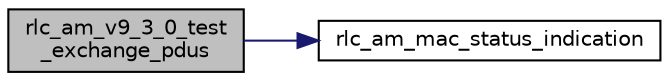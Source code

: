 digraph "rlc_am_v9_3_0_test_exchange_pdus"
{
 // LATEX_PDF_SIZE
  edge [fontname="Helvetica",fontsize="10",labelfontname="Helvetica",labelfontsize="10"];
  node [fontname="Helvetica",fontsize="10",shape=record];
  rankdir="LR";
  Node1 [label="rlc_am_v9_3_0_test\l_exchange_pdus",height=0.2,width=0.4,color="black", fillcolor="grey75", style="filled", fontcolor="black",tooltip=" "];
  Node1 -> Node2 [color="midnightblue",fontsize="10",style="solid",fontname="Helvetica"];
  Node2 [label="rlc_am_mac_status_indication",height=0.2,width=0.4,color="black", fillcolor="white", style="filled",URL="$group__em.html#ga15180e8939fdaa3460571097725529d1",tooltip="Request the maximum number of bytes that can be served by RLC instance to MAC and fix the amount of b..."];
}
